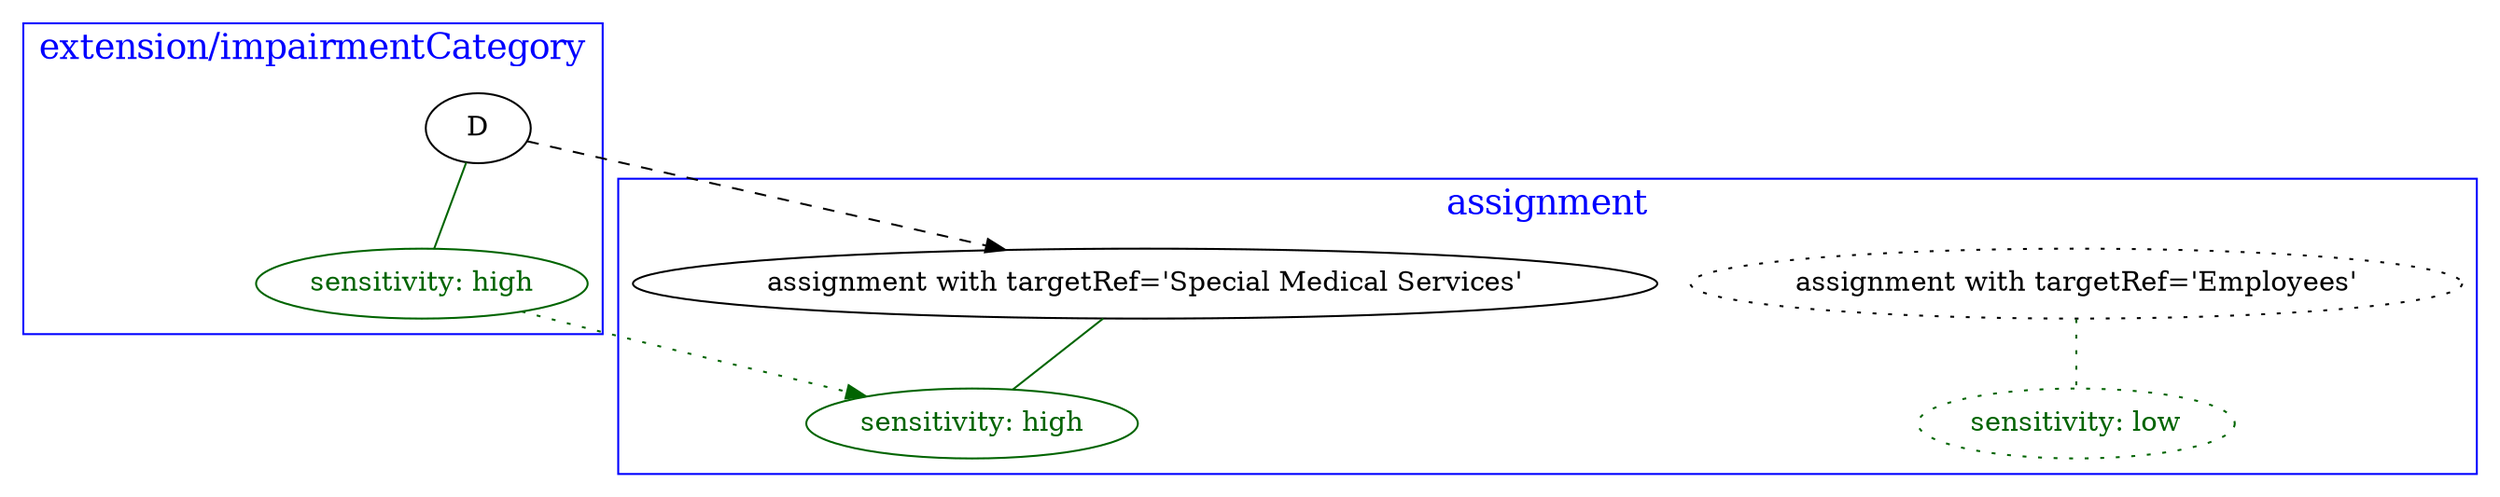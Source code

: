 digraph G {
    compound=true;
    rankdir=TB;

//    label="Assignment creation based on sensitive data";
//    labelloc=top; fontsize=24.0;

    subgraph cluster_ext_email {
      label="extension/impairmentCategory";
      fontsize=18;
      fontcolor=blue;
      color=blue;

      a1 [label="D"];
      a1Sensitivity [label="sensitivity: high", color=darkgreen, fontcolor=darkgreen];
      a1->a1Sensitivity [color=darkgreen, dir=none];
    }

    subgraph cluster_output {
      label="assignment"
      fontsize=18;
      fontcolor=blue;
      color=blue;

      o1 [label="assignment with targetRef='Special Medical Services'"];
      o1Sensitivity [label="sensitivity: high", color=darkgreen, fontcolor=darkgreen];
      o1->o1Sensitivity [color=darkgreen, dir=none];

      o2 [label="assignment with targetRef='Employees'", style=dotted];
      o2Sensitivity [label="sensitivity: low", color=darkgreen, fontcolor=darkgreen, style=dotted];
      o2->o2Sensitivity [color=darkgreen, dir=none, style=dotted];

    }

    a1 -> o1 [style=dashed];
    a1Sensitivity -> o1Sensitivity [color=darkgreen, style=dotted];
}
